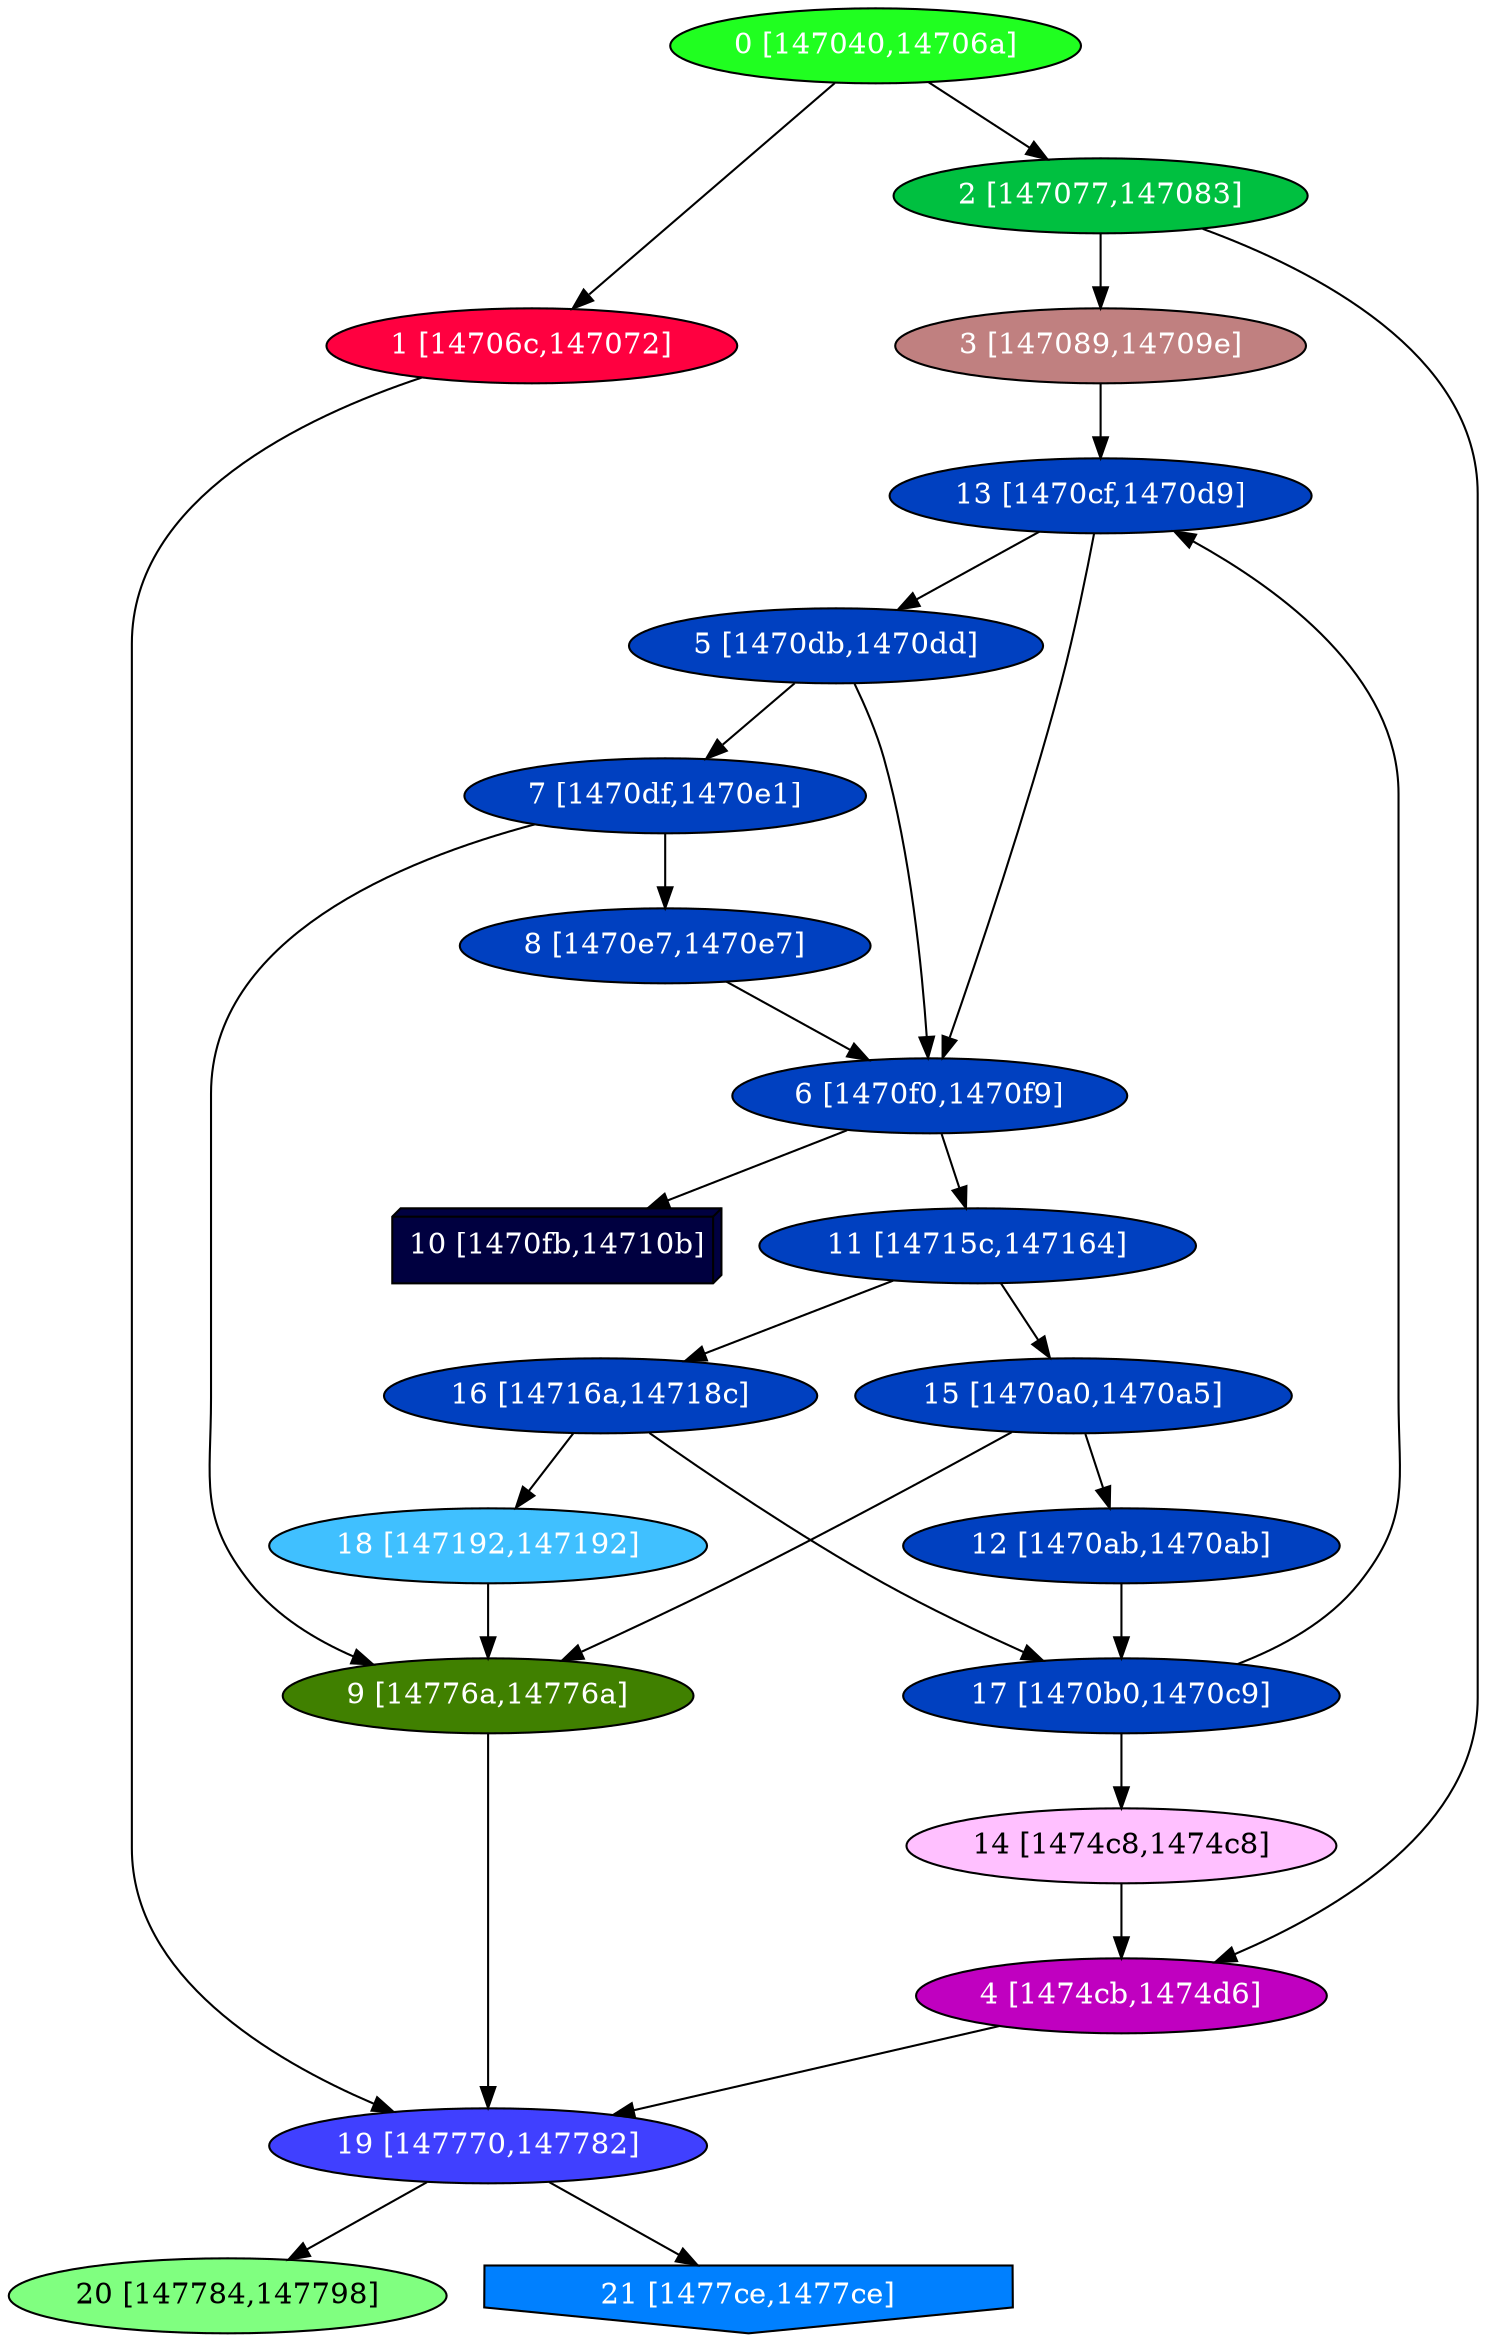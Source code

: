 diGraph libnss3{
	libnss3_0  [style=filled fillcolor="#20FF20" fontcolor="#ffffff" shape=oval label="0 [147040,14706a]"]
	libnss3_1  [style=filled fillcolor="#FF0040" fontcolor="#ffffff" shape=oval label="1 [14706c,147072]"]
	libnss3_2  [style=filled fillcolor="#00C040" fontcolor="#ffffff" shape=oval label="2 [147077,147083]"]
	libnss3_3  [style=filled fillcolor="#C08080" fontcolor="#ffffff" shape=oval label="3 [147089,14709e]"]
	libnss3_4  [style=filled fillcolor="#C000C0" fontcolor="#ffffff" shape=oval label="4 [1474cb,1474d6]"]
	libnss3_5  [style=filled fillcolor="#0040C0" fontcolor="#ffffff" shape=oval label="5 [1470db,1470dd]"]
	libnss3_6  [style=filled fillcolor="#0040C0" fontcolor="#ffffff" shape=oval label="6 [1470f0,1470f9]"]
	libnss3_7  [style=filled fillcolor="#0040C0" fontcolor="#ffffff" shape=oval label="7 [1470df,1470e1]"]
	libnss3_8  [style=filled fillcolor="#0040C0" fontcolor="#ffffff" shape=oval label="8 [1470e7,1470e7]"]
	libnss3_9  [style=filled fillcolor="#408000" fontcolor="#ffffff" shape=oval label="9 [14776a,14776a]"]
	libnss3_a  [style=filled fillcolor="#000040" fontcolor="#ffffff" shape=box3d label="10 [1470fb,14710b]"]
	libnss3_b  [style=filled fillcolor="#0040C0" fontcolor="#ffffff" shape=oval label="11 [14715c,147164]"]
	libnss3_c  [style=filled fillcolor="#0040C0" fontcolor="#ffffff" shape=oval label="12 [1470ab,1470ab]"]
	libnss3_d  [style=filled fillcolor="#0040C0" fontcolor="#ffffff" shape=oval label="13 [1470cf,1470d9]"]
	libnss3_e  [style=filled fillcolor="#FFC0FF" fontcolor="#000000" shape=oval label="14 [1474c8,1474c8]"]
	libnss3_f  [style=filled fillcolor="#0040C0" fontcolor="#ffffff" shape=oval label="15 [1470a0,1470a5]"]
	libnss3_10  [style=filled fillcolor="#0040C0" fontcolor="#ffffff" shape=oval label="16 [14716a,14718c]"]
	libnss3_11  [style=filled fillcolor="#0040C0" fontcolor="#ffffff" shape=oval label="17 [1470b0,1470c9]"]
	libnss3_12  [style=filled fillcolor="#40C0FF" fontcolor="#ffffff" shape=oval label="18 [147192,147192]"]
	libnss3_13  [style=filled fillcolor="#4040FF" fontcolor="#ffffff" shape=oval label="19 [147770,147782]"]
	libnss3_14  [style=filled fillcolor="#80FF80" fontcolor="#000000" shape=oval label="20 [147784,147798]"]
	libnss3_15  [style=filled fillcolor="#0080FF" fontcolor="#ffffff" shape=invhouse label="21 [1477ce,1477ce]"]

	libnss3_0 -> libnss3_1
	libnss3_0 -> libnss3_2
	libnss3_1 -> libnss3_13
	libnss3_2 -> libnss3_3
	libnss3_2 -> libnss3_4
	libnss3_3 -> libnss3_d
	libnss3_4 -> libnss3_13
	libnss3_5 -> libnss3_6
	libnss3_5 -> libnss3_7
	libnss3_6 -> libnss3_a
	libnss3_6 -> libnss3_b
	libnss3_7 -> libnss3_8
	libnss3_7 -> libnss3_9
	libnss3_8 -> libnss3_6
	libnss3_9 -> libnss3_13
	libnss3_b -> libnss3_f
	libnss3_b -> libnss3_10
	libnss3_c -> libnss3_11
	libnss3_d -> libnss3_5
	libnss3_d -> libnss3_6
	libnss3_e -> libnss3_4
	libnss3_f -> libnss3_9
	libnss3_f -> libnss3_c
	libnss3_10 -> libnss3_11
	libnss3_10 -> libnss3_12
	libnss3_11 -> libnss3_d
	libnss3_11 -> libnss3_e
	libnss3_12 -> libnss3_9
	libnss3_13 -> libnss3_14
	libnss3_13 -> libnss3_15
}